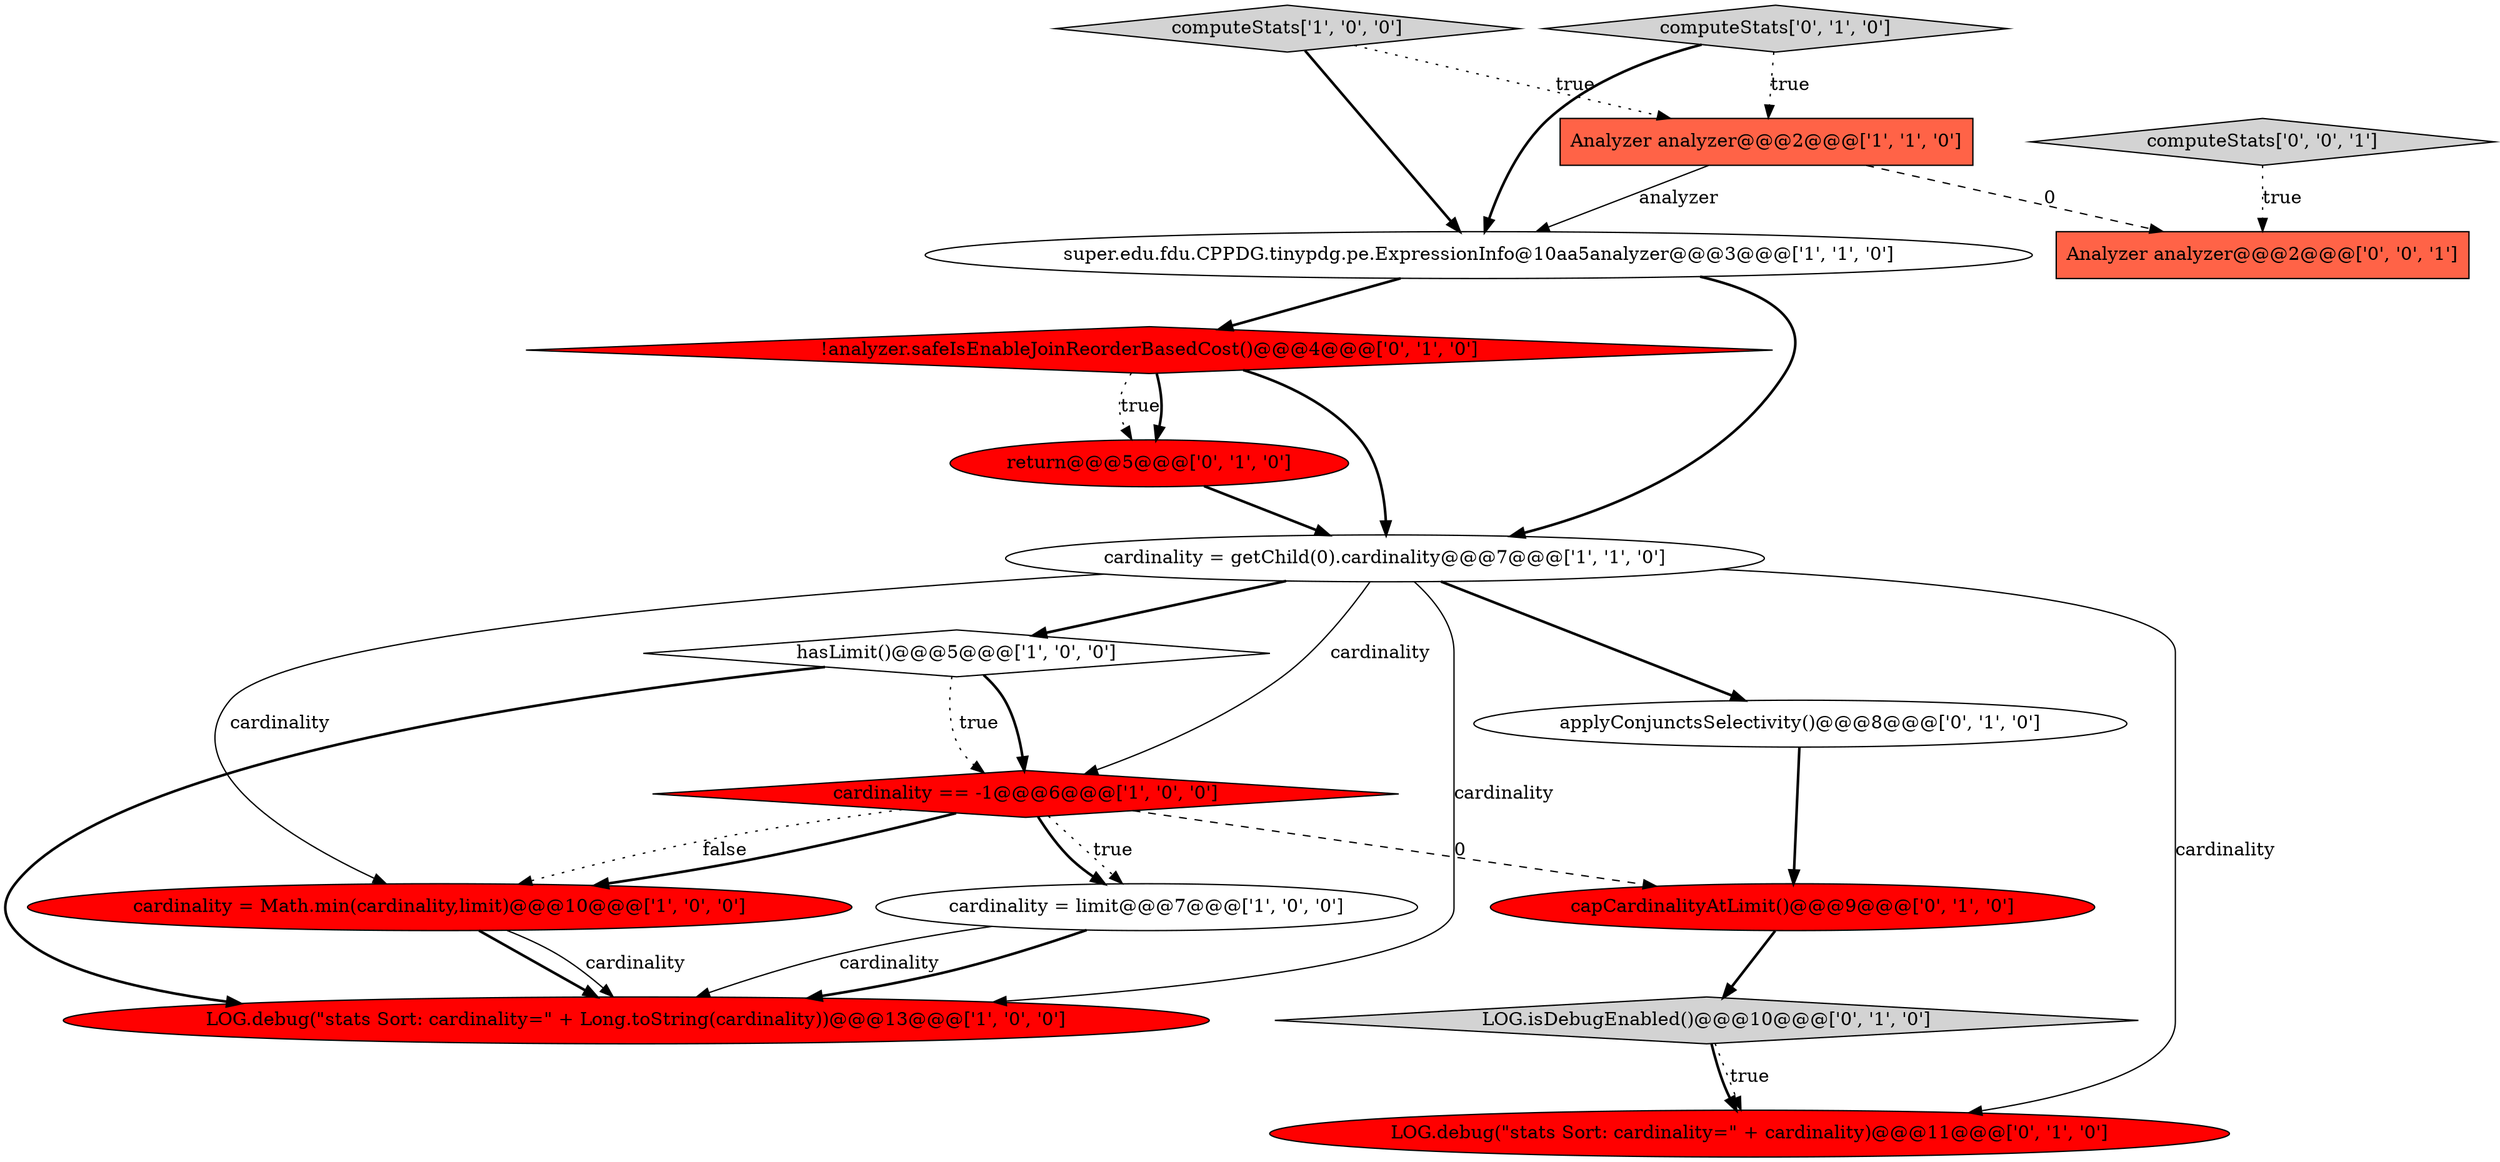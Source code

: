 digraph {
1 [style = filled, label = "hasLimit()@@@5@@@['1', '0', '0']", fillcolor = white, shape = diamond image = "AAA0AAABBB1BBB"];
7 [style = filled, label = "cardinality = Math.min(cardinality,limit)@@@10@@@['1', '0', '0']", fillcolor = red, shape = ellipse image = "AAA1AAABBB1BBB"];
12 [style = filled, label = "LOG.debug(\"stats Sort: cardinality=\" + cardinality)@@@11@@@['0', '1', '0']", fillcolor = red, shape = ellipse image = "AAA1AAABBB2BBB"];
3 [style = filled, label = "computeStats['1', '0', '0']", fillcolor = lightgray, shape = diamond image = "AAA0AAABBB1BBB"];
6 [style = filled, label = "LOG.debug(\"stats Sort: cardinality=\" + Long.toString(cardinality))@@@13@@@['1', '0', '0']", fillcolor = red, shape = ellipse image = "AAA1AAABBB1BBB"];
9 [style = filled, label = "!analyzer.safeIsEnableJoinReorderBasedCost()@@@4@@@['0', '1', '0']", fillcolor = red, shape = diamond image = "AAA1AAABBB2BBB"];
16 [style = filled, label = "Analyzer analyzer@@@2@@@['0', '0', '1']", fillcolor = tomato, shape = box image = "AAA0AAABBB3BBB"];
15 [style = filled, label = "LOG.isDebugEnabled()@@@10@@@['0', '1', '0']", fillcolor = lightgray, shape = diamond image = "AAA0AAABBB2BBB"];
14 [style = filled, label = "return@@@5@@@['0', '1', '0']", fillcolor = red, shape = ellipse image = "AAA1AAABBB2BBB"];
2 [style = filled, label = "super.edu.fdu.CPPDG.tinypdg.pe.ExpressionInfo@10aa5analyzer@@@3@@@['1', '1', '0']", fillcolor = white, shape = ellipse image = "AAA0AAABBB1BBB"];
8 [style = filled, label = "Analyzer analyzer@@@2@@@['1', '1', '0']", fillcolor = tomato, shape = box image = "AAA0AAABBB1BBB"];
17 [style = filled, label = "computeStats['0', '0', '1']", fillcolor = lightgray, shape = diamond image = "AAA0AAABBB3BBB"];
4 [style = filled, label = "cardinality == -1@@@6@@@['1', '0', '0']", fillcolor = red, shape = diamond image = "AAA1AAABBB1BBB"];
10 [style = filled, label = "capCardinalityAtLimit()@@@9@@@['0', '1', '0']", fillcolor = red, shape = ellipse image = "AAA1AAABBB2BBB"];
13 [style = filled, label = "computeStats['0', '1', '0']", fillcolor = lightgray, shape = diamond image = "AAA0AAABBB2BBB"];
5 [style = filled, label = "cardinality = limit@@@7@@@['1', '0', '0']", fillcolor = white, shape = ellipse image = "AAA0AAABBB1BBB"];
11 [style = filled, label = "applyConjunctsSelectivity()@@@8@@@['0', '1', '0']", fillcolor = white, shape = ellipse image = "AAA0AAABBB2BBB"];
0 [style = filled, label = "cardinality = getChild(0).cardinality@@@7@@@['1', '1', '0']", fillcolor = white, shape = ellipse image = "AAA0AAABBB1BBB"];
0->4 [style = solid, label="cardinality"];
4->5 [style = dotted, label="true"];
1->4 [style = bold, label=""];
8->16 [style = dashed, label="0"];
10->15 [style = bold, label=""];
9->0 [style = bold, label=""];
4->7 [style = dotted, label="false"];
0->11 [style = bold, label=""];
0->6 [style = solid, label="cardinality"];
1->4 [style = dotted, label="true"];
2->9 [style = bold, label=""];
9->14 [style = dotted, label="true"];
4->7 [style = bold, label=""];
17->16 [style = dotted, label="true"];
8->2 [style = solid, label="analyzer"];
5->6 [style = solid, label="cardinality"];
2->0 [style = bold, label=""];
1->6 [style = bold, label=""];
5->6 [style = bold, label=""];
3->2 [style = bold, label=""];
14->0 [style = bold, label=""];
13->8 [style = dotted, label="true"];
11->10 [style = bold, label=""];
0->1 [style = bold, label=""];
7->6 [style = bold, label=""];
9->14 [style = bold, label=""];
15->12 [style = dotted, label="true"];
0->7 [style = solid, label="cardinality"];
0->12 [style = solid, label="cardinality"];
15->12 [style = bold, label=""];
4->10 [style = dashed, label="0"];
7->6 [style = solid, label="cardinality"];
3->8 [style = dotted, label="true"];
4->5 [style = bold, label=""];
13->2 [style = bold, label=""];
}
